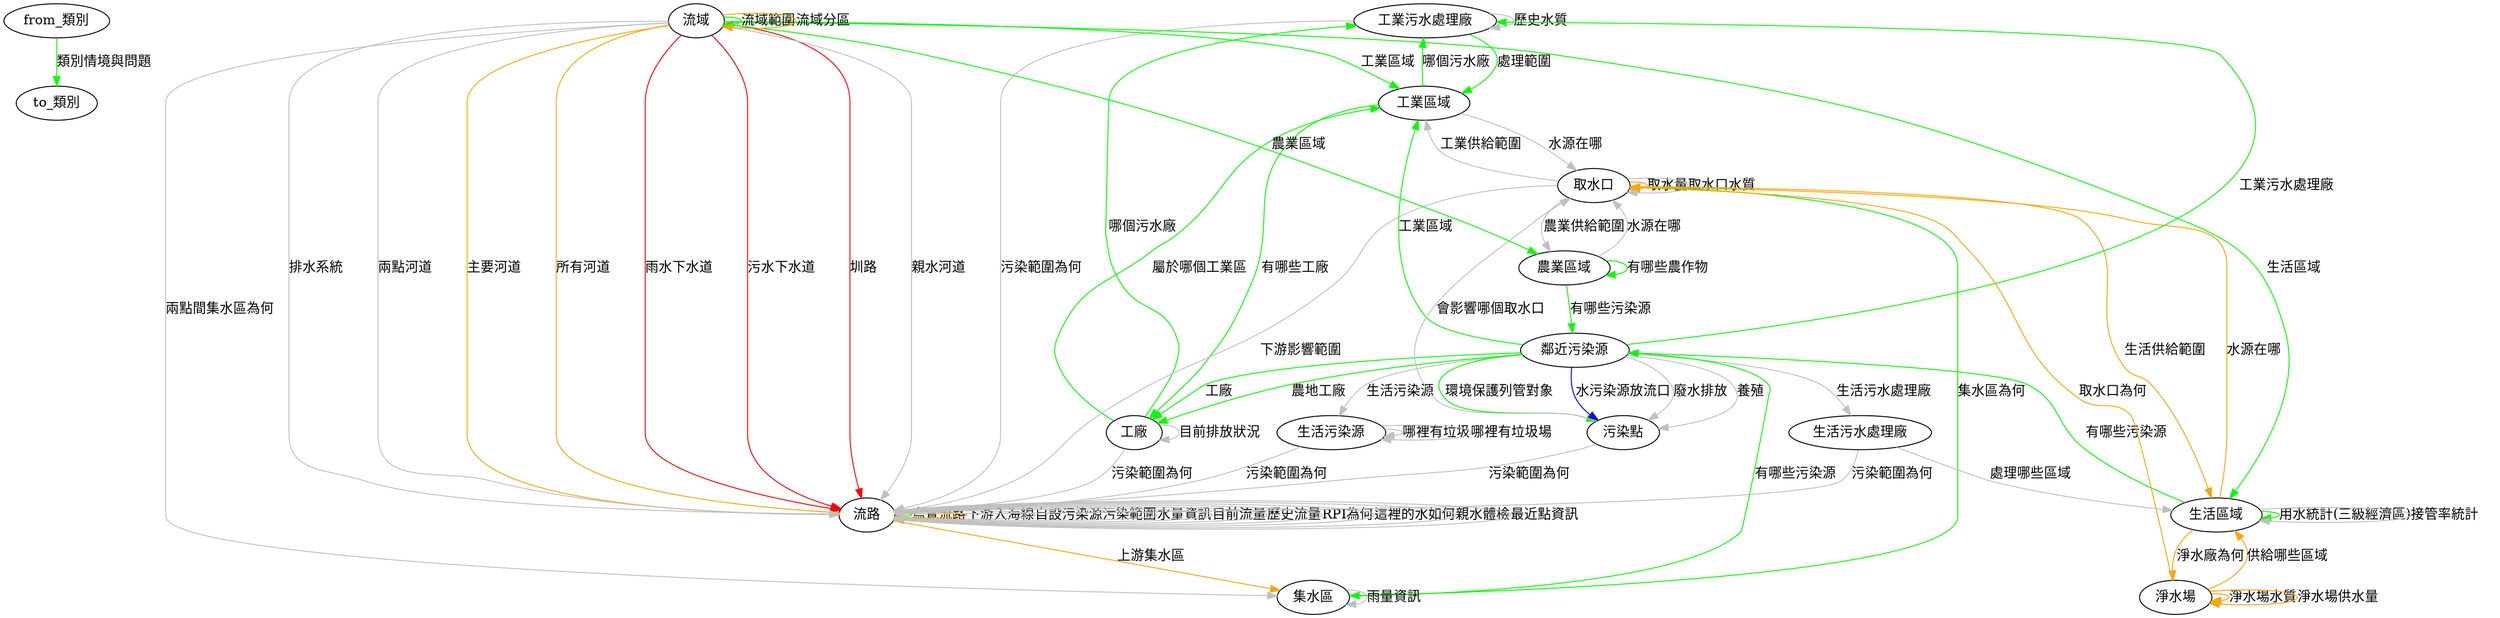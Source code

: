 digraph G {
	"from_類別"->"to_類別"[label="類別情境與問題",color="green",style=""]
	"工業污水處理廠"->"工業區域"[label="處理範圍",color="green",style=""]
	"工業污水處理廠"->"流路"[label="污染範圍為何",color="gray",style=""]
	"工業污水處理廠"->"工業污水處理廠"[label="歷史水質",color="gray",style=""]
	"工業區域"->"工業污水處理廠"[label="哪個污水廠",color="green",style=""]
	"工業區域"->"工廠"[label="有哪些工廠",color="green",style=""]
	"工業區域"->"取水口"[label="水源在哪",color="gray",style=""]
	"工廠"->"工業污水處理廠"[label="哪個污水廠",color="green",style=""]
	"工廠"->"工業區域"[label="屬於哪個工業區",color="green",style=""]
	"工廠"->"工廠"[label="目前排放狀況",color="gray",style=""]
	"工廠"->"流路"[label="污染範圍為何",color="gray",style=""]
	"生活污水處理廠"->"流路"[label="污染範圍為何",color="gray",style=""]
	"生活污水處理廠"->"生活區域"[label="處理哪些區域",color="gray",style=""]
	"生活污染源"->"流路"[label="污染範圍為何",color="gray",style=""]
	"生活污染源"->"生活污染源"[label="哪裡有垃圾",color="gray",style=""]
	"生活污染源"->"生活污染源"[label="哪裡有垃圾場",color="gray",style=""]
	"生活區域"->"鄰近污染源"[label="有哪些污染源",color="green",style=""]
	"生活區域"->"生活區域"[label="用水統計(三級經濟區)",color="green",style=""]
	"生活區域"->"取水口"[label="水源在哪",color="orange",style=""]
	"生活區域"->"淨水場"[label="淨水廠為何",color="orange",style=""]
	"生活區域"->"生活區域"[label="接管率統計",color="gray",style=""]
	"污染點"->"流路"[label="污染範圍為何",color="gray",style=""]
	"污染點"->"取水口"[label="會影響哪個取水口",color="gray",style=""]
	"取水口"->"集水區"[label="集水區為何",color="green",style=""]
	"取水口"->"取水口"[label="取水量",color="orange",style=""]
	"取水口"->"生活區域"[label="生活供給範圍",color="orange",style=""]
	"取水口"->"流路"[label="下游影響範圍",color="gray",style=""]
	"取水口"->"取水口"[label="取水口水質",color="gray",style=""]
	"取水口"->"農業區域"[label="農業供給範圍",color="gray",style=""]
	"取水口"->"工業區域"[label="工業供給範圍",color="gray",style=""]
	"流域"->"流域"[label="流域範圍",color="green",style=""]
	"流域"->"生活區域"[label="生活區域",color="green",style=""]
	"流域"->"農業區域"[label="農業區域",color="green",style=""]
	"流域"->"工業區域"[label="工業區域",color="green",style=""]
	"流域"->"流路"[label="主要河道",color="orange",style=""]
	"流域"->"流路"[label="所有河道",color="orange",style=""]
	"流域"->"流域"[label="流域分區",color="orange",style=""]
	"流域"->"流路"[label="雨水下水道",color="red",style=""]
	"流域"->"流路"[label="污水下水道",color="red",style=""]
	"流域"->"流路"[label="圳路",color="red",style=""]
	"流域"->"流路"[label="親水河道",color="gray",style=""]
	"流域"->"流路"[label="排水系統",color="gray",style=""]
	"流域"->"流路"[label="兩點河道",color="gray",style=""]
	"流域"->"集水區"[label="兩點間集水區為何",color="gray",style=""]
	"流路"->"流路"[label="鳥覽流路",color="green",style=""]
	"流路"->"集水區"[label="上游集水區",color="orange",style=""]
	"流路"->"流路"[label="下游入海線",color="orange",style=""]
	"流路"->"流路"[label="自設污染源污染範圍",color="gray",style=""]
	"流路"->"流路"[label="水量資訊",color="gray",style=""]
	"流路"->"流路"[label="目前流量",color="gray",style=""]
	"流路"->"流路"[label="歷史流量",color="gray",style=""]
	"流路"->"流路"[label="RPI為何",color="gray",style=""]
	"流路"->"流路"[label="這裡的水如何",color="gray",style=""]
	"流路"->"流路"[label="親水體檢",color="gray",style=""]
	"流路"->"流路"[label="最近點資訊",color="gray",style=""]
	"淨水場"->"取水口"[label="取水口為何",color="orange",style=""]
	"淨水場"->"淨水場"[label="淨水場水質",color="orange",style=""]
	"淨水場"->"淨水場"[label="淨水場供水量",color="orange",style=""]
	"淨水場"->"生活區域"[label="供給哪些區域",color="orange",style=""]
	"集水區"->"鄰近污染源"[label="有哪些污染源",color="green",style=""]
	"集水區"->"集水區"[label="雨量資訊",color="gray",style=""]
	"農業區域"->"鄰近污染源"[label="有哪些污染源",color="green",style=""]
	"農業區域"->"農業區域"[label="有哪些農作物",color="green",style=""]
	"農業區域"->"取水口"[label="水源在哪",color="gray",style=""]
	"鄰近污染源"->"工廠"[label="工廠",color="green",style=""]
	"鄰近污染源"->"污染點"[label="環境保護列管對象",color="green",style=""]
	"鄰近污染源"->"工業區域"[label="工業區域",color="green",style=""]
	"鄰近污染源"->"工業污水處理廠"[label="工業污水處理廠",color="green",style=""]
	"鄰近污染源"->"工廠"[label="農地工廠",color="green",style=""]
	"鄰近污染源"->"污染點"[label="水污染源放流口",color="blue",style=""]
	"鄰近污染源"->"生活污染源"[label="生活污染源",color="gray",style=""]
	"鄰近污染源"->"生活污水處理廠"[label="生活污水處理廠",color="gray",style=""]
	"鄰近污染源"->"污染點"[label="廢水排放",color="gray",style=""]
	"鄰近污染源"->"污染點"[label="養殖",color="gray",style=""]
}
